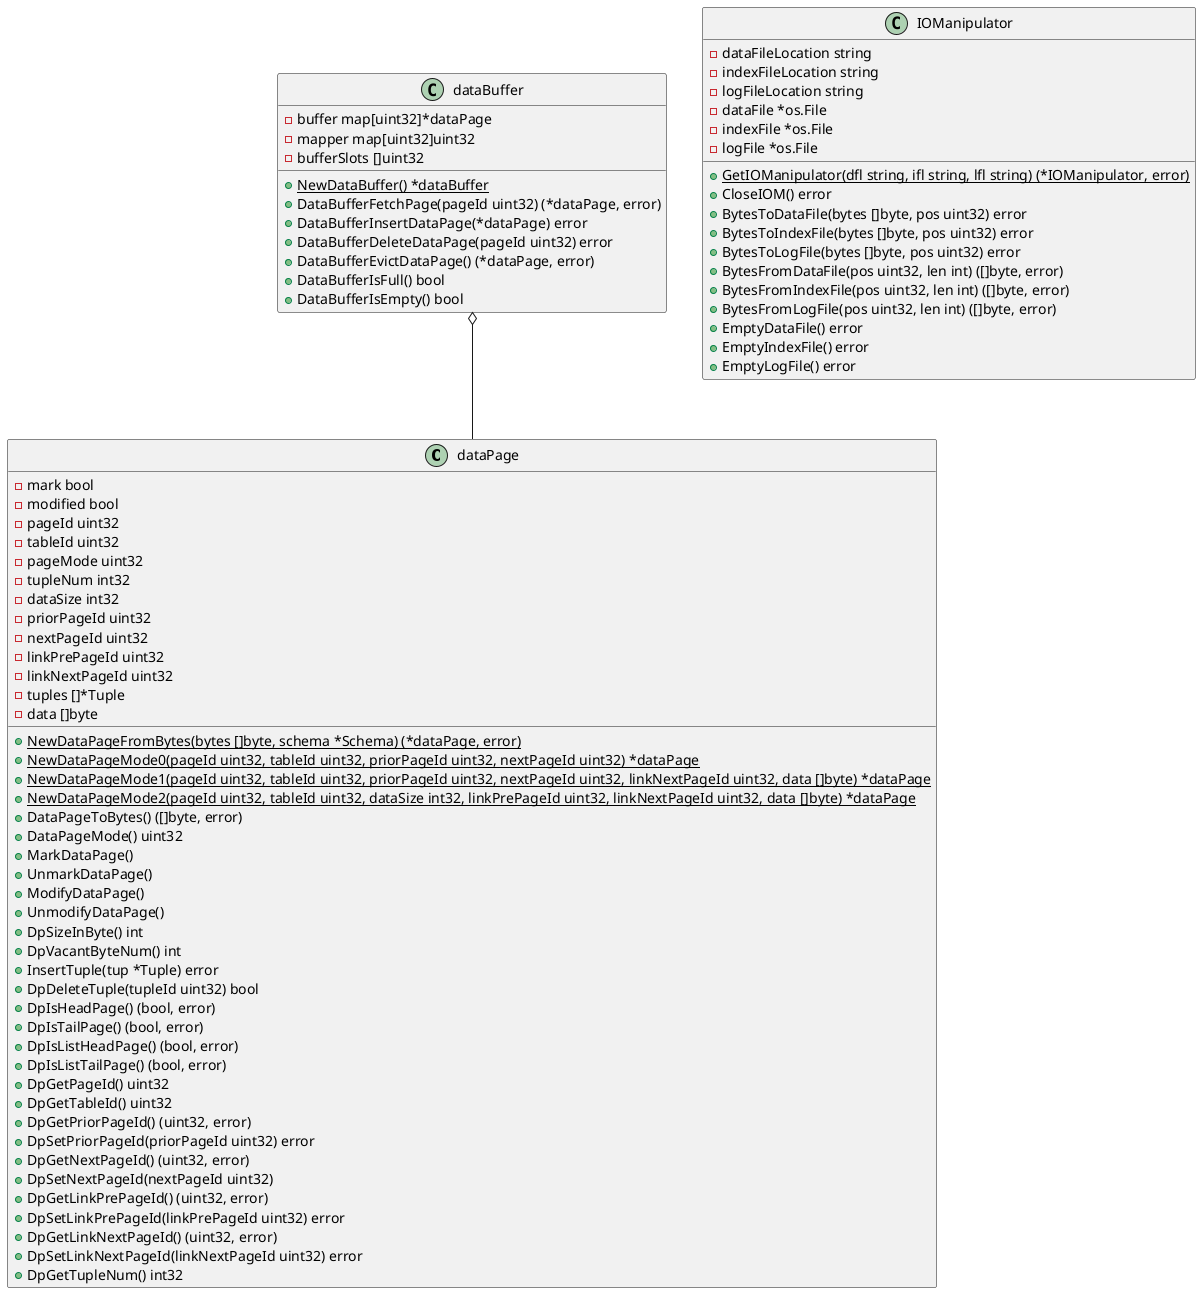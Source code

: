 @startuml

class dataPage {
    -mark bool
    -modified bool
    -pageId uint32
    -tableId uint32
    -pageMode uint32
    -tupleNum int32
    -dataSize int32
    -priorPageId uint32
    -nextPageId uint32
    -linkPrePageId uint32
    -linkNextPageId uint32
    -tuples []*Tuple
    -data []byte

    +{static} NewDataPageFromBytes(bytes []byte, schema *Schema) (*dataPage, error)
    +{static} NewDataPageMode0(pageId uint32, tableId uint32, priorPageId uint32, nextPageId uint32) *dataPage
    +{static} NewDataPageMode1(pageId uint32, tableId uint32, priorPageId uint32, nextPageId uint32, linkNextPageId uint32, data []byte) *dataPage
    +{static} NewDataPageMode2(pageId uint32, tableId uint32, dataSize int32, linkPrePageId uint32, linkNextPageId uint32, data []byte) *dataPage
    +DataPageToBytes() ([]byte, error)
    +DataPageMode() uint32
    +MarkDataPage()
    +UnmarkDataPage()
    +ModifyDataPage()
    +UnmodifyDataPage()
    +DpSizeInByte() int
    +DpVacantByteNum() int
    +InsertTuple(tup *Tuple) error
    +DpDeleteTuple(tupleId uint32) bool
    +DpIsHeadPage() (bool, error)
    +DpIsTailPage() (bool, error)
    +DpIsListHeadPage() (bool, error)
    +DpIsListTailPage() (bool, error)
    +DpGetPageId() uint32
    +DpGetTableId() uint32
    +DpGetPriorPageId() (uint32, error)
    +DpSetPriorPageId(priorPageId uint32) error
    +DpGetNextPageId() (uint32, error)
    +DpSetNextPageId(nextPageId uint32)
    +DpGetLinkPrePageId() (uint32, error)
    +DpSetLinkPrePageId(linkPrePageId uint32) error
    +DpGetLinkNextPageId() (uint32, error)
    +DpSetLinkNextPageId(linkNextPageId uint32) error
    +DpGetTupleNum() int32
}

class IOManipulator {
    -dataFileLocation string
    -indexFileLocation string
    -logFileLocation string
    -dataFile *os.File
    -indexFile *os.File
    -logFile *os.File

    +{static} GetIOManipulator(dfl string, ifl string, lfl string) (*IOManipulator, error)
    +CloseIOM() error
    +BytesToDataFile(bytes []byte, pos uint32) error
    +BytesToIndexFile(bytes []byte, pos uint32) error
    +BytesToLogFile(bytes []byte, pos uint32) error
    +BytesFromDataFile(pos uint32, len int) ([]byte, error)
    +BytesFromIndexFile(pos uint32, len int) ([]byte, error)
    +BytesFromLogFile(pos uint32, len int) ([]byte, error)
    +EmptyDataFile() error
    +EmptyIndexFile() error
    +EmptyLogFile() error
}

class dataBuffer {
    -buffer map[uint32]*dataPage
    -mapper map[uint32]uint32
    -bufferSlots []uint32
    +{static} NewDataBuffer() *dataBuffer
    +DataBufferFetchPage(pageId uint32) (*dataPage, error)
    +DataBufferInsertDataPage(*dataPage) error
    +DataBufferDeleteDataPage(pageId uint32) error
    +DataBufferEvictDataPage() (*dataPage, error)
    +DataBufferIsFull() bool
    +DataBufferIsEmpty() bool
}

dataBuffer o-- dataPage

@enduml